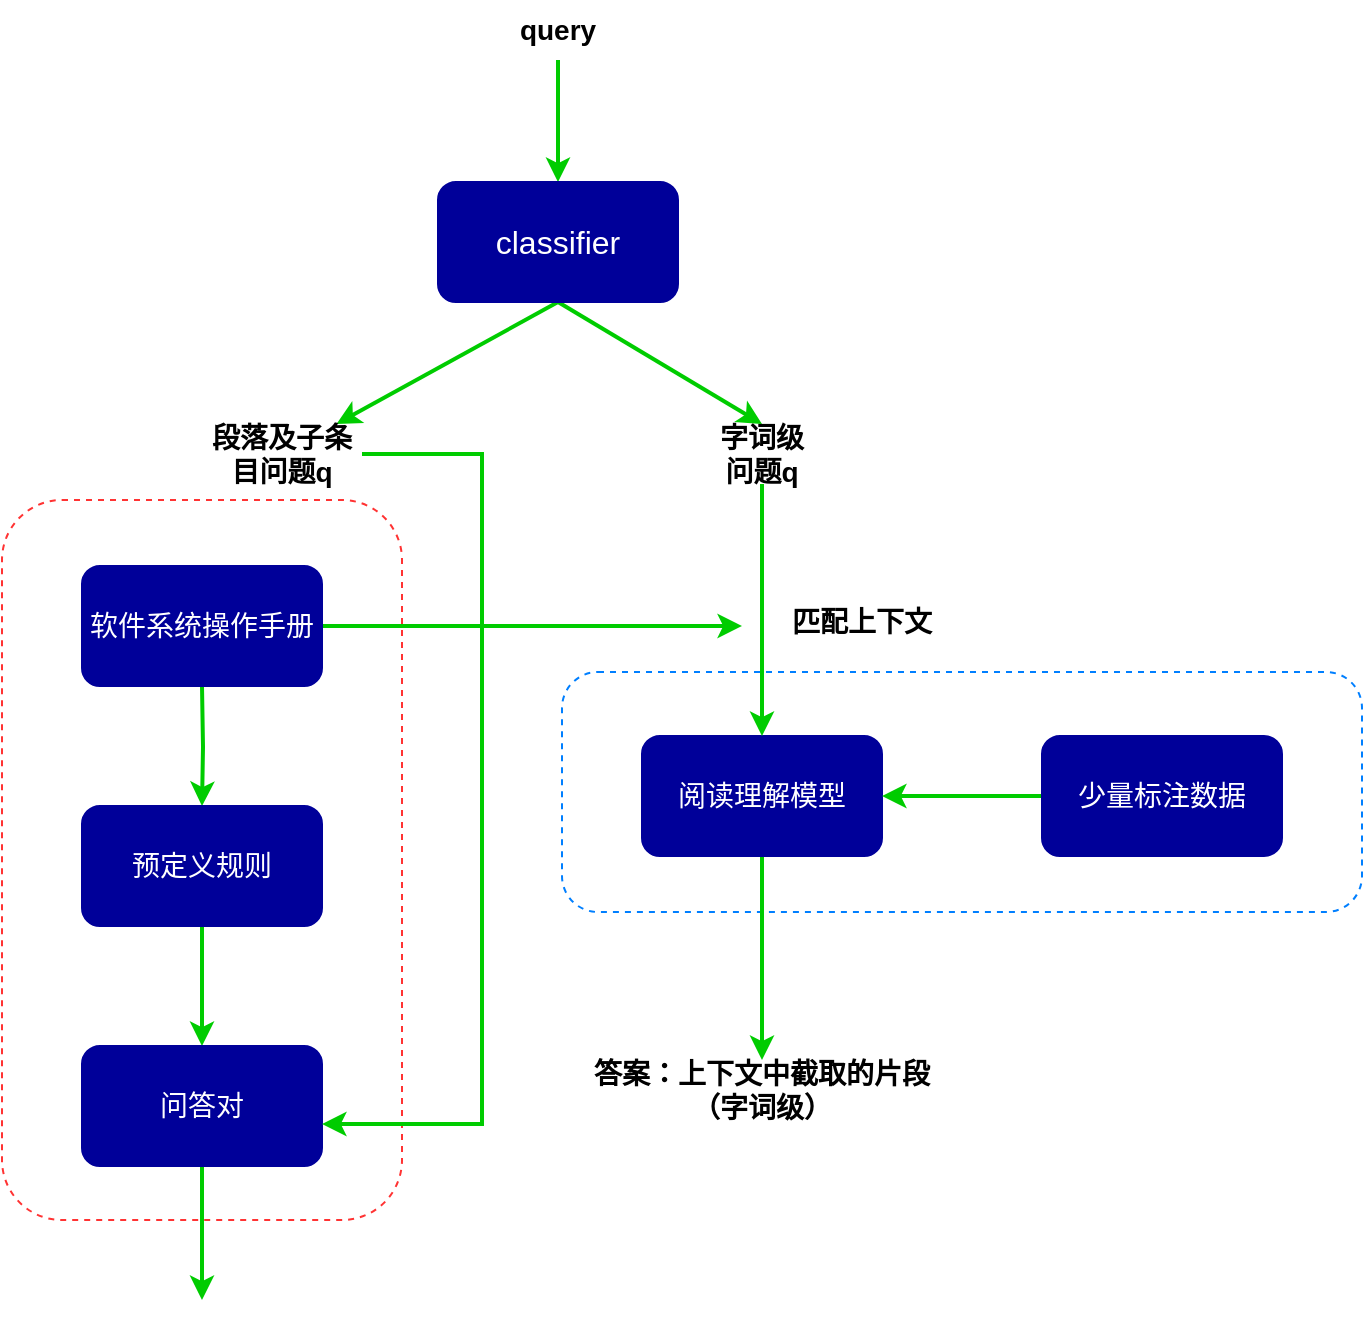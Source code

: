 <mxfile version="15.6.3" type="github">
  <diagram id="-e-4dVftcVvovhifkslh" name="第 1 页">
    <mxGraphModel dx="1422" dy="796" grid="1" gridSize="10" guides="1" tooltips="1" connect="1" arrows="1" fold="1" page="1" pageScale="1" pageWidth="827" pageHeight="1169" math="0" shadow="0">
      <root>
        <mxCell id="0" />
        <mxCell id="1" parent="0" />
        <mxCell id="ZMRZfOWr7-bT7wqWcomP-18" value="" style="rounded=1;whiteSpace=wrap;html=1;shadow=0;fillColor=none;fontColor=#333333;strokeColor=#007FFF;dashed=1;" vertex="1" parent="1">
          <mxGeometry x="400" y="366" width="400" height="120" as="geometry" />
        </mxCell>
        <mxCell id="ZMRZfOWr7-bT7wqWcomP-16" value="" style="rounded=1;whiteSpace=wrap;html=1;shadow=0;fillColor=none;fontColor=#333333;strokeColor=#FF3333;dashed=1;" vertex="1" parent="1">
          <mxGeometry x="120" y="280" width="200" height="360" as="geometry" />
        </mxCell>
        <mxCell id="ZMRZfOWr7-bT7wqWcomP-13" style="rounded=0;orthogonalLoop=1;jettySize=auto;html=1;exitX=0.5;exitY=1;exitDx=0;exitDy=0;strokeColor=#00CC00;strokeWidth=2;" edge="1" parent="1" target="ZMRZfOWr7-bT7wqWcomP-10">
          <mxGeometry relative="1" as="geometry">
            <mxPoint x="398" y="181" as="sourcePoint" />
          </mxGeometry>
        </mxCell>
        <mxCell id="ZMRZfOWr7-bT7wqWcomP-14" style="rounded=0;orthogonalLoop=1;jettySize=auto;html=1;exitX=0.5;exitY=1;exitDx=0;exitDy=0;entryX=0.5;entryY=0;entryDx=0;entryDy=0;strokeColor=#00CC00;strokeWidth=2;" edge="1" parent="1" target="ZMRZfOWr7-bT7wqWcomP-11">
          <mxGeometry relative="1" as="geometry">
            <mxPoint x="398" y="181" as="sourcePoint" />
          </mxGeometry>
        </mxCell>
        <mxCell id="ZMRZfOWr7-bT7wqWcomP-15" style="edgeStyle=none;rounded=0;orthogonalLoop=1;jettySize=auto;html=1;exitX=0.5;exitY=1;exitDx=0;exitDy=0;entryX=0.5;entryY=0;entryDx=0;entryDy=0;strokeColor=#00CC00;strokeWidth=2;" edge="1" parent="1" source="ZMRZfOWr7-bT7wqWcomP-2">
          <mxGeometry relative="1" as="geometry">
            <mxPoint x="398" y="121" as="targetPoint" />
          </mxGeometry>
        </mxCell>
        <mxCell id="ZMRZfOWr7-bT7wqWcomP-2" value="&lt;font style=&quot;font-size: 14px&quot;&gt;&lt;b&gt;query&lt;/b&gt;&lt;/font&gt;" style="text;html=1;strokeColor=none;fillColor=none;align=center;verticalAlign=middle;whiteSpace=wrap;rounded=0;" vertex="1" parent="1">
          <mxGeometry x="368" y="30" width="60" height="30" as="geometry" />
        </mxCell>
        <mxCell id="ZMRZfOWr7-bT7wqWcomP-22" style="edgeStyle=orthogonalEdgeStyle;rounded=0;orthogonalLoop=1;jettySize=auto;html=1;exitX=1;exitY=0.5;exitDx=0;exitDy=0;strokeColor=#00CC00;strokeWidth=2;" edge="1" parent="1">
          <mxGeometry relative="1" as="geometry">
            <mxPoint x="490" y="343" as="targetPoint" />
            <mxPoint x="280" y="343" as="sourcePoint" />
          </mxGeometry>
        </mxCell>
        <mxCell id="ZMRZfOWr7-bT7wqWcomP-24" style="edgeStyle=orthogonalEdgeStyle;rounded=0;orthogonalLoop=1;jettySize=auto;html=1;exitX=0.5;exitY=1;exitDx=0;exitDy=0;entryX=0.5;entryY=0;entryDx=0;entryDy=0;strokeColor=#00CC00;strokeWidth=2;" edge="1" parent="1" target="ZMRZfOWr7-bT7wqWcomP-4">
          <mxGeometry relative="1" as="geometry">
            <mxPoint x="220" y="373" as="sourcePoint" />
          </mxGeometry>
        </mxCell>
        <mxCell id="ZMRZfOWr7-bT7wqWcomP-25" style="edgeStyle=orthogonalEdgeStyle;rounded=0;orthogonalLoop=1;jettySize=auto;html=1;exitX=0.5;exitY=1;exitDx=0;exitDy=0;strokeColor=#00CC00;strokeWidth=2;" edge="1" parent="1" source="ZMRZfOWr7-bT7wqWcomP-4" target="ZMRZfOWr7-bT7wqWcomP-5">
          <mxGeometry relative="1" as="geometry" />
        </mxCell>
        <mxCell id="ZMRZfOWr7-bT7wqWcomP-4" value="预定义规则" style="rounded=1;whiteSpace=wrap;html=1;strokeColor=#000099;fillColor=#000099;fontColor=#FFFFFF;fontSize=14;" vertex="1" parent="1">
          <mxGeometry x="160" y="433" width="120" height="60" as="geometry" />
        </mxCell>
        <mxCell id="ZMRZfOWr7-bT7wqWcomP-26" style="edgeStyle=orthogonalEdgeStyle;rounded=0;orthogonalLoop=1;jettySize=auto;html=1;exitX=0.5;exitY=1;exitDx=0;exitDy=0;strokeColor=#00CC00;strokeWidth=2;" edge="1" parent="1" source="ZMRZfOWr7-bT7wqWcomP-5">
          <mxGeometry relative="1" as="geometry">
            <mxPoint x="220" y="680" as="targetPoint" />
          </mxGeometry>
        </mxCell>
        <mxCell id="ZMRZfOWr7-bT7wqWcomP-5" value="问答对" style="rounded=1;whiteSpace=wrap;html=1;strokeColor=#000099;fillColor=#000099;fontColor=#FFFFFF;fontSize=14;" vertex="1" parent="1">
          <mxGeometry x="160" y="553" width="120" height="60" as="geometry" />
        </mxCell>
        <mxCell id="ZMRZfOWr7-bT7wqWcomP-23" style="edgeStyle=orthogonalEdgeStyle;rounded=0;orthogonalLoop=1;jettySize=auto;html=1;exitX=0.5;exitY=1;exitDx=0;exitDy=0;entryX=0.5;entryY=0;entryDx=0;entryDy=0;strokeColor=#00CC00;strokeWidth=2;" edge="1" parent="1" source="ZMRZfOWr7-bT7wqWcomP-6" target="ZMRZfOWr7-bT7wqWcomP-19">
          <mxGeometry relative="1" as="geometry" />
        </mxCell>
        <mxCell id="ZMRZfOWr7-bT7wqWcomP-6" value="阅读理解模型" style="rounded=1;whiteSpace=wrap;html=1;strokeColor=#000099;fillColor=#000099;fontColor=#FFFFFF;fontSize=14;" vertex="1" parent="1">
          <mxGeometry x="440" y="398" width="120" height="60" as="geometry" />
        </mxCell>
        <mxCell id="ZMRZfOWr7-bT7wqWcomP-30" style="edgeStyle=orthogonalEdgeStyle;rounded=0;orthogonalLoop=1;jettySize=auto;html=1;exitX=0;exitY=0.5;exitDx=0;exitDy=0;fontSize=14;fontColor=#FFFFFF;strokeColor=#00CC00;strokeWidth=2;" edge="1" parent="1" source="ZMRZfOWr7-bT7wqWcomP-7" target="ZMRZfOWr7-bT7wqWcomP-6">
          <mxGeometry relative="1" as="geometry" />
        </mxCell>
        <mxCell id="ZMRZfOWr7-bT7wqWcomP-7" value="少量标注数据" style="rounded=1;whiteSpace=wrap;html=1;strokeColor=#000099;fillColor=#000099;fontColor=#FFFFFF;fontSize=14;" vertex="1" parent="1">
          <mxGeometry x="640" y="398" width="120" height="60" as="geometry" />
        </mxCell>
        <mxCell id="ZMRZfOWr7-bT7wqWcomP-21" style="edgeStyle=orthogonalEdgeStyle;rounded=0;orthogonalLoop=1;jettySize=auto;html=1;exitX=1;exitY=0.5;exitDx=0;exitDy=0;entryX=1;entryY=0.65;entryDx=0;entryDy=0;entryPerimeter=0;strokeColor=#00CC00;strokeWidth=2;" edge="1" parent="1" source="ZMRZfOWr7-bT7wqWcomP-10" target="ZMRZfOWr7-bT7wqWcomP-5">
          <mxGeometry relative="1" as="geometry">
            <Array as="points">
              <mxPoint x="360" y="257" />
              <mxPoint x="360" y="592" />
            </Array>
          </mxGeometry>
        </mxCell>
        <mxCell id="ZMRZfOWr7-bT7wqWcomP-10" value="&lt;font style=&quot;font-size: 14px&quot;&gt;&lt;b&gt;段落及子条目问题q&lt;/b&gt;&lt;/font&gt;" style="text;html=1;strokeColor=none;fillColor=none;align=center;verticalAlign=middle;whiteSpace=wrap;rounded=0;strokeWidth=2;" vertex="1" parent="1">
          <mxGeometry x="220" y="242" width="80" height="30" as="geometry" />
        </mxCell>
        <mxCell id="ZMRZfOWr7-bT7wqWcomP-17" style="edgeStyle=none;rounded=0;orthogonalLoop=1;jettySize=auto;html=1;exitX=0.5;exitY=1;exitDx=0;exitDy=0;strokeColor=#00CC00;strokeWidth=2;" edge="1" parent="1" source="ZMRZfOWr7-bT7wqWcomP-11" target="ZMRZfOWr7-bT7wqWcomP-6">
          <mxGeometry relative="1" as="geometry" />
        </mxCell>
        <mxCell id="ZMRZfOWr7-bT7wqWcomP-11" value="&lt;font style=&quot;font-size: 14px&quot;&gt;&lt;b&gt;字词级&lt;br&gt;问题q&lt;/b&gt;&lt;/font&gt;" style="text;html=1;strokeColor=none;fillColor=none;align=center;verticalAlign=middle;whiteSpace=wrap;rounded=0;" vertex="1" parent="1">
          <mxGeometry x="460" y="242" width="80" height="30" as="geometry" />
        </mxCell>
        <mxCell id="ZMRZfOWr7-bT7wqWcomP-19" value="&lt;font style=&quot;font-size: 14px&quot;&gt;&lt;b&gt;答案：上下文中截取的片段（字词级）&lt;/b&gt;&lt;/font&gt;" style="text;html=1;strokeColor=none;fillColor=none;align=center;verticalAlign=middle;whiteSpace=wrap;rounded=0;shadow=0;" vertex="1" parent="1">
          <mxGeometry x="415" y="560" width="170" height="30" as="geometry" />
        </mxCell>
        <mxCell id="ZMRZfOWr7-bT7wqWcomP-20" value="&lt;font style=&quot;font-size: 14px&quot;&gt;&lt;b&gt;匹配上下文&lt;/b&gt;&lt;/font&gt;" style="text;html=1;strokeColor=none;fillColor=none;align=center;verticalAlign=middle;whiteSpace=wrap;rounded=0;shadow=0;" vertex="1" parent="1">
          <mxGeometry x="505" y="326" width="90" height="30" as="geometry" />
        </mxCell>
        <mxCell id="ZMRZfOWr7-bT7wqWcomP-28" value="&lt;font style=&quot;font-size: 16px&quot;&gt;classifier&lt;/font&gt;" style="rounded=1;whiteSpace=wrap;html=1;strokeColor=#000099;fillColor=#000099;fontColor=#FFFFFF;fontSize=14;" vertex="1" parent="1">
          <mxGeometry x="338" y="121" width="120" height="60" as="geometry" />
        </mxCell>
        <mxCell id="ZMRZfOWr7-bT7wqWcomP-29" value="软件系统操作手册" style="rounded=1;whiteSpace=wrap;html=1;strokeColor=#000099;fillColor=#000099;fontColor=#FFFFFF;fontSize=14;" vertex="1" parent="1">
          <mxGeometry x="160" y="313" width="120" height="60" as="geometry" />
        </mxCell>
      </root>
    </mxGraphModel>
  </diagram>
</mxfile>

